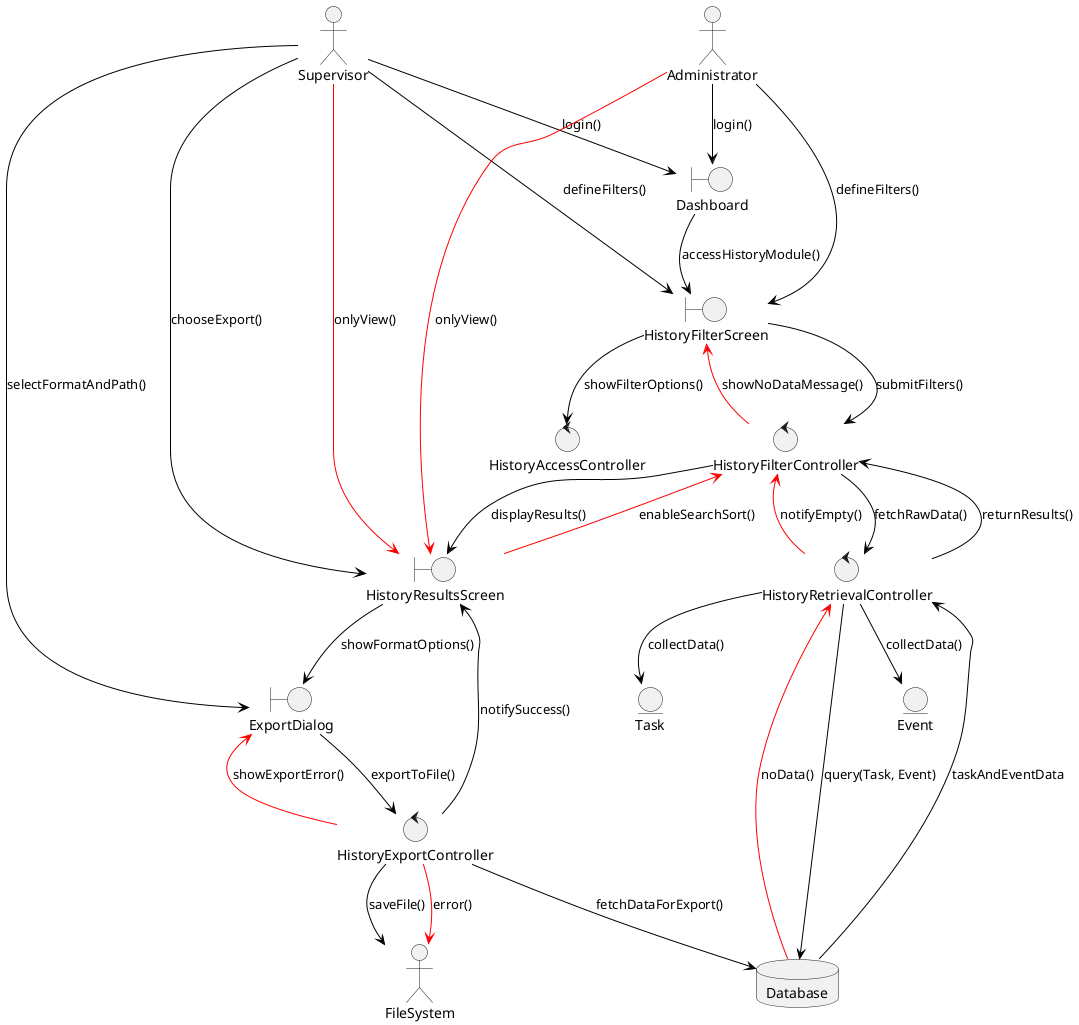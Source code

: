 @startuml
top to bottom direction
skinparam ArrowColor Black

actor Supervisor
actor Administrator

boundary Dashboard
boundary HistoryFilterScreen
boundary HistoryResultsScreen
boundary ExportDialog

control HistoryAccessController
control HistoryFilterController
control HistoryRetrievalController
control HistoryExportController

entity Task
entity Event
database Database

' Κοινή Ροή για Supervisor και Administrator
Supervisor --> Dashboard : login()
Administrator --> Dashboard : login()
Dashboard --> HistoryFilterScreen : accessHistoryModule()

HistoryFilterScreen --> HistoryAccessController : showFilterOptions()
Supervisor --> HistoryFilterScreen : defineFilters()
Administrator --> HistoryFilterScreen : defineFilters()

HistoryFilterScreen --> HistoryFilterController : submitFilters()
HistoryFilterController --> HistoryRetrievalController : fetchRawData()
HistoryRetrievalController --> Database : query(Task, Event)
Database --> HistoryRetrievalController : taskAndEventData
HistoryRetrievalController --> HistoryFilterController : returnResults()
HistoryFilterController --> HistoryResultsScreen : displayResults()

' Εμπλοκή των οντοτήτων
HistoryRetrievalController --> Task : collectData()
HistoryRetrievalController --> Event : collectData()

Supervisor --> HistoryResultsScreen : chooseExport()
HistoryResultsScreen --> ExportDialog : showFormatOptions()
Supervisor --> ExportDialog : selectFormatAndPath()
ExportDialog --> HistoryExportController : exportToFile()
HistoryExportController --> Database : fetchDataForExport()
HistoryExportController --> FileSystem : saveFile()
HistoryExportController --> HistoryResultsScreen : notifySuccess()

' Εναλλακτική Ροή 1 – Δεν υπάρχουν δεδομένα
skinparam ArrowColor Red
Database --> HistoryRetrievalController : noData()
HistoryRetrievalController --> HistoryFilterController : notifyEmpty()
HistoryFilterController --> HistoryFilterScreen : showNoDataMessage()

' Εναλλακτική Ροή 2 – Σφάλμα κατά την εξαγωγή
HistoryExportController --> FileSystem : error()
HistoryExportController --> ExportDialog : showExportError()

' Εναλλακτική Ροή 3 – Μόνο προβολή
Supervisor --> HistoryResultsScreen : onlyView()
Administrator --> HistoryResultsScreen : onlyView()
HistoryResultsScreen --> HistoryFilterController : enableSearchSort()

@enduml
